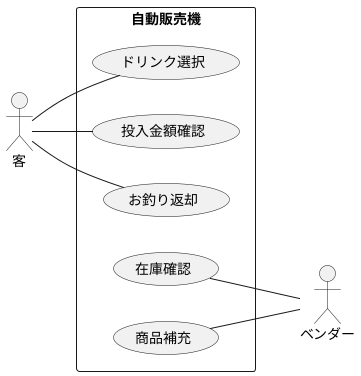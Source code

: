 @startuml 演習6-4ユースケース図
left to right direction

actor 客
actor ベンダー

rectangle "自動販売機" {
  usecase (ドリンク選択)
  usecase (投入金額確認)
  usecase (お釣り返却)
  usecase (在庫確認)
  usecase (商品補充)
}

客 -- (ドリンク選択)
客 -- (投入金額確認)
客 -- (お釣り返却)

(在庫確認) -- ベンダー  
(商品補充) -- ベンダー

@enduml
